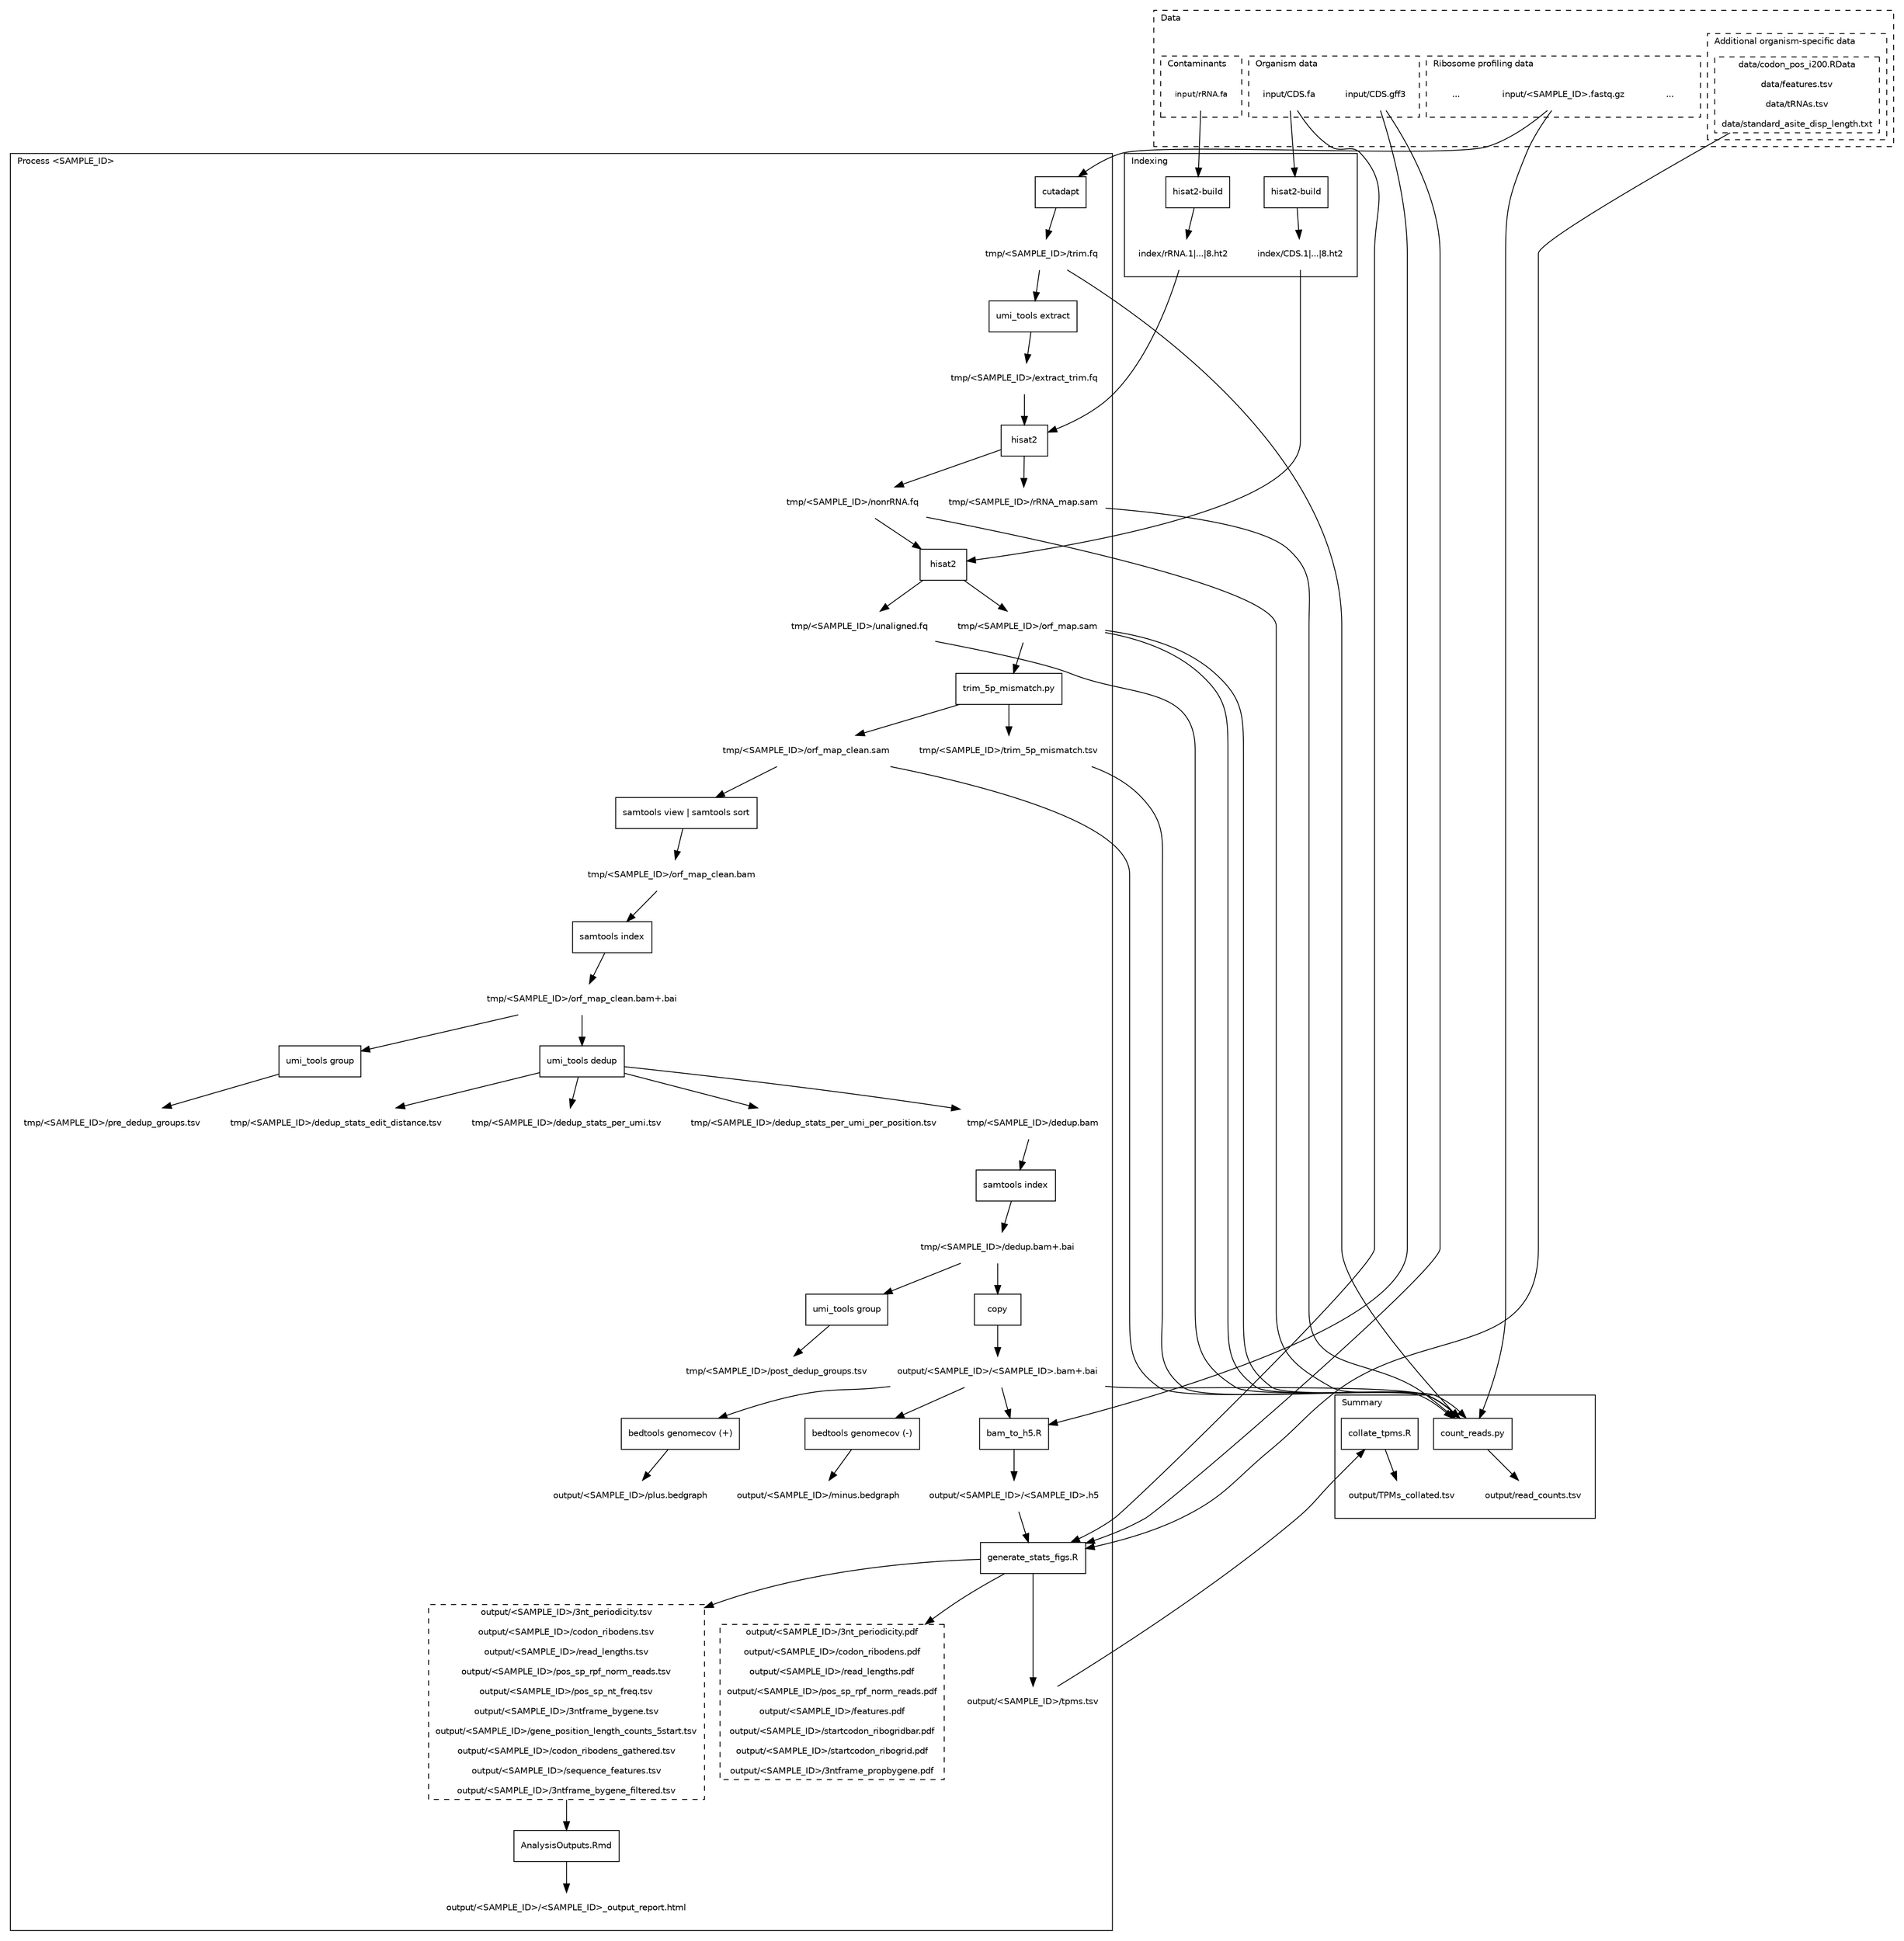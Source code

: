 digraph G {
  graph [ fontname=Helvetica, fontsize=10, compound=true ]
  node [ fontname=Helvetica, fontsize=10 ]
  edge [ fontname=Helvetica, fontsize=10 ]

  subgraph cluster_data {
    label = "Data"
    labeljust = "l"
    style = dashed

    subgraph cluster_organism {
      label = "Organism data"
      labeljust = "l"
      style = dashed

      "input/CDS.fa"  [shape=plaintext]
      "input/CDS.gff3" [shape=plaintext]
    }

    subgraph cluster_contaminants {
      label = "Contaminants"
      labeljust = "l"
      style = dashed

      "input/rRNA.fa"  [shape=plaintext, fontsize=9]
    }

    subgraph cluster_additional_organism {
      label = "Additional organism-specific data"
      labeljust = "l"
      style = dashed

      data [label="data/codon_pos_i200.RData\n
data/features.tsv\n
data/tRNAs.tsv\n
data/standard_asite_disp_length.txt"] [shape=box, style=dashed]
    }

    subgraph cluster_ribosome {
      label = "Ribosome profiling data"
      labeljust = "l"
      style = dashed

      ribosome_data0toI [label="..."] [shape=plaintext]
      "input/<SAMPLE_ID>.fastq.gz" [shape=plaintext]
      ribosome_dataItoN [label="..."] [shape=plaintext]
    }
  }
  
  subgraph cluster_indexing {
    label = "Indexing"
    labeljust = "l"

    h2build1 [label="hisat2-build"] [shape=box]
    h2build2 [label="hisat2-build"] [shape=box]

    "index/rRNA.1|...|8.ht2" [shape=plaintext]
    "index/CDS.1|...|8.ht2" [shape=plaintext]

    "input/rRNA.fa" -> h2build1 -> "index/rRNA.1|...|8.ht2"
    "input/CDS.fa" -> h2build2 -> "index/CDS.1|...|8.ht2"
  }

  subgraph cluster_per_sample_processing {
    label = "Process <SAMPLE_ID>"
    labeljust = "l"

    cut [label="cutadapt"] [shape=box]
    umi_extract [label="umi_tools extract"] [shape=box]
    h21 [label="hisat2"] [shape=box]
    h22 [label="hisat2"] [shape=box]
    samindex [label="samtools index"] [shape=box]
    samview [label="samtools view | samtools sort"] [shape=box]
    umi_pre_group [label="umi_tools group"] [shape=box]
    umi_dedup [label="umi_tools dedup"] [shape=box]
    umi_post_group [label="umi_tools group"] [shape=box]
    samindex_dedup [label="samtools index"] [shape=box]
    trim [label="trim_5p_mismatch.py"] [shape=box]
    bedplus [label="bedtools genomecov (+)"] [shape=box]
    bedminus [label="bedtools genomecov (-)"] [shape=box]
    bam2h5 [label="bam_to_h5.R"] [shape=box]
    copy [label="copy"] [shape=box]
    statsfigs [label="generate_stats_figs.R"] [shape=box]
    staticHTML [label="AnalysisOutputs.Rmd"] [shape=box]

    "tmp/<SAMPLE_ID>/trim.fq" [shape=plaintext]
    "tmp/<SAMPLE_ID>/extract_trim.fq" [shape=plaintext]
    "tmp/<SAMPLE_ID>/rRNA_map.sam" [shape=plaintext]
    "tmp/<SAMPLE_ID>/nonrRNA.fq" [shape=plaintext]
    "tmp/<SAMPLE_ID>/unaligned.fq" [shape=plaintext]
    "tmp/<SAMPLE_ID>/orf_map.sam" [shape=plaintext]
    "tmp/<SAMPLE_ID>/trim_5p_mismatch.tsv" [shape=plaintext]
    "tmp/<SAMPLE_ID>/orf_map_clean.sam" [shape=plaintext]
    "tmp/<SAMPLE_ID>/orf_map_clean.bam" [shape=plaintext]
    "tmp/<SAMPLE_ID>/orf_map_clean.bam+.bai" [shape=plaintext]
    "tmp/<SAMPLE_ID>/pre_dedup_groups.tsv" [shape=plaintext]
    "tmp/<SAMPLE_ID>/post_dedup_groups.tsv" [shape=plaintext]
    "tmp/<SAMPLE_ID>/dedup.bam" [shape=plaintext]
    "tmp/<SAMPLE_ID>/dedup.bam+.bai" [shape=plaintext]
    "tmp/<SAMPLE_ID>/dedup_stats_edit_distance.tsv" [shape=plaintext]
    "tmp/<SAMPLE_ID>/dedup_stats_per_umi.tsv" [shape=plaintext]
    "tmp/<SAMPLE_ID>/dedup_stats_per_umi_per_position.tsv" [shape=plaintext]
    "output/<SAMPLE_ID>/<SAMPLE_ID>.bam+.bai" [shape=plaintext]
    "output/<SAMPLE_ID>/plus.bedgraph" [shape=plaintext]
    "output/<SAMPLE_ID>/minus.bedgraph" [shape=plaintext]
    "output/<SAMPLE_ID>/<SAMPLE_ID>.h5" [shape=plaintext]

    pdfs [label="output/<SAMPLE_ID>/3nt_periodicity.pdf\n
output/<SAMPLE_ID>/codon_ribodens.pdf\n
output/<SAMPLE_ID>/read_lengths.pdf\n
output/<SAMPLE_ID>/pos_sp_rpf_norm_reads.pdf\n
output/<SAMPLE_ID>/features.pdf\n
output/<SAMPLE_ID>/startcodon_ribogridbar.pdf\n
output/<SAMPLE_ID>/startcodon_ribogrid.pdf\n
output/<SAMPLE_ID>/3ntframe_propbygene.pdf
"] [shape=box, style=dashed]

    tsvs [label="output/<SAMPLE_ID>/3nt_periodicity.tsv\n
output/<SAMPLE_ID>/codon_ribodens.tsv\n
output/<SAMPLE_ID>/read_lengths.tsv\n
output/<SAMPLE_ID>/pos_sp_rpf_norm_reads.tsv\n
output/<SAMPLE_ID>/pos_sp_nt_freq.tsv\n
output/<SAMPLE_ID>/3ntframe_bygene.tsv\n
output/<SAMPLE_ID>/gene_position_length_counts_5start.tsv\n
output/<SAMPLE_ID>/codon_ribodens_gathered.tsv\n
output/<SAMPLE_ID>/sequence_features.tsv\n
output/<SAMPLE_ID>/3ntframe_bygene_filtered.tsv
"] [shape=box, style=dashed]

    "output/<SAMPLE_ID>/<SAMPLE_ID>_output_report.html" [shape=plaintext]
    "output/<SAMPLE_ID>/tpms.tsv" [shape=plaintext]

    "input/<SAMPLE_ID>.fastq.gz" -> cut -> "tmp/<SAMPLE_ID>/trim.fq"
    "tmp/<SAMPLE_ID>/trim.fq" -> umi_extract -> "tmp/<SAMPLE_ID>/extract_trim.fq"
    "tmp/<SAMPLE_ID>/extract_trim.fq" -> h21
    "index/rRNA.1|...|8.ht2" -> h21
    h21 -> "tmp/<SAMPLE_ID>/rRNA_map.sam"
    h21 -> "tmp/<SAMPLE_ID>/nonrRNA.fq"

    "index/CDS.1|...|8.ht2" -> h22
    "tmp/<SAMPLE_ID>/nonrRNA.fq" -> h22
    h22 -> "tmp/<SAMPLE_ID>/unaligned.fq"
    h22 -> "tmp/<SAMPLE_ID>/orf_map.sam"

    "tmp/<SAMPLE_ID>/orf_map.sam" -> trim
    trim -> "tmp/<SAMPLE_ID>/orf_map_clean.sam"
    trim -> "tmp/<SAMPLE_ID>/trim_5p_mismatch.tsv"
    "tmp/<SAMPLE_ID>/orf_map_clean.sam" -> samview -> "tmp/<SAMPLE_ID>/orf_map_clean.bam"
    "tmp/<SAMPLE_ID>/orf_map_clean.bam" -> samindex
    samindex -> "tmp/<SAMPLE_ID>/orf_map_clean.bam+.bai"

    "tmp/<SAMPLE_ID>/orf_map_clean.bam+.bai" -> umi_pre_group -> "tmp/<SAMPLE_ID>/pre_dedup_groups.tsv"
    "tmp/<SAMPLE_ID>/orf_map_clean.bam+.bai" -> umi_dedup
    umi_dedup -> "tmp/<SAMPLE_ID>/dedup.bam"
    umi_dedup -> "tmp/<SAMPLE_ID>/dedup_stats_edit_distance.tsv"
    umi_dedup -> "tmp/<SAMPLE_ID>/dedup_stats_per_umi.tsv"
    umi_dedup -> "tmp/<SAMPLE_ID>/dedup_stats_per_umi_per_position.tsv"
    "tmp/<SAMPLE_ID>/dedup.bam" -> samindex_dedup -> "tmp/<SAMPLE_ID>/dedup.bam+.bai"
    "tmp/<SAMPLE_ID>/dedup.bam+.bai" -> umi_post_group -> "tmp/<SAMPLE_ID>/post_dedup_groups.tsv"

    "tmp/<SAMPLE_ID>/dedup.bam+.bai" -> copy -> "output/<SAMPLE_ID>/<SAMPLE_ID>.bam+.bai"

    "output/<SAMPLE_ID>/<SAMPLE_ID>.bam+.bai" -> bedplus -> "output/<SAMPLE_ID>/plus.bedgraph"
    "output/<SAMPLE_ID>/<SAMPLE_ID>.bam+.bai" -> bedminus -> "output/<SAMPLE_ID>/minus.bedgraph"

    "output/<SAMPLE_ID>/<SAMPLE_ID>.bam+.bai" -> bam2h5
    "input/CDS.gff3" -> bam2h5
    bam2h5 -> "output/<SAMPLE_ID>/<SAMPLE_ID>.h5"

    "output/<SAMPLE_ID>/<SAMPLE_ID>.h5" -> statsfigs
    "input/CDS.fa" -> statsfigs
    "input/CDS.gff3" -> statsfigs
    data -> statsfigs

    statsfigs -> pdfs
    statsfigs -> tsvs
    statsfigs -> "output/<SAMPLE_ID>/tpms.tsv"

    tsvs -> staticHTML
    staticHTML -> "output/<SAMPLE_ID>/<SAMPLE_ID>_output_report.html"
  }

  subgraph cluster_summary {
    label = "Summary"
    labeljust = "l"

    collate [label="collate_tpms.R"] [shape=box]
    count_reads [label="count_reads.py"] [shape=box]

    "output/TPMs_collated.tsv" [shape=plaintext]
    "output/read_counts.tsv" [shape=plaintext]

    "output/<SAMPLE_ID>/tpms.tsv" -> collate
    collate -> "output/TPMs_collated.tsv"

    "input/<SAMPLE_ID>.fastq.gz" -> count_reads
    "tmp/<SAMPLE_ID>/trim.fq" -> count_reads
    "tmp/<SAMPLE_ID>/rRNA_map.sam" -> count_reads
    "tmp/<SAMPLE_ID>/nonrRNA.fq" -> count_reads
    "tmp/<SAMPLE_ID>/unaligned.fq" -> count_reads
    "tmp/<SAMPLE_ID>/orf_map.sam" -> count_reads
    "tmp/<SAMPLE_ID>/orf_map.sam" -> count_reads
    "tmp/<SAMPLE_ID>/trim_5p_mismatch.tsv" -> count_reads
    "tmp/<SAMPLE_ID>/orf_map_clean.sam" -> count_reads
    "output/<SAMPLE_ID>/<SAMPLE_ID>.bam+.bai" -> count_reads
    count_reads -> "output/read_counts.tsv"
  }
}

